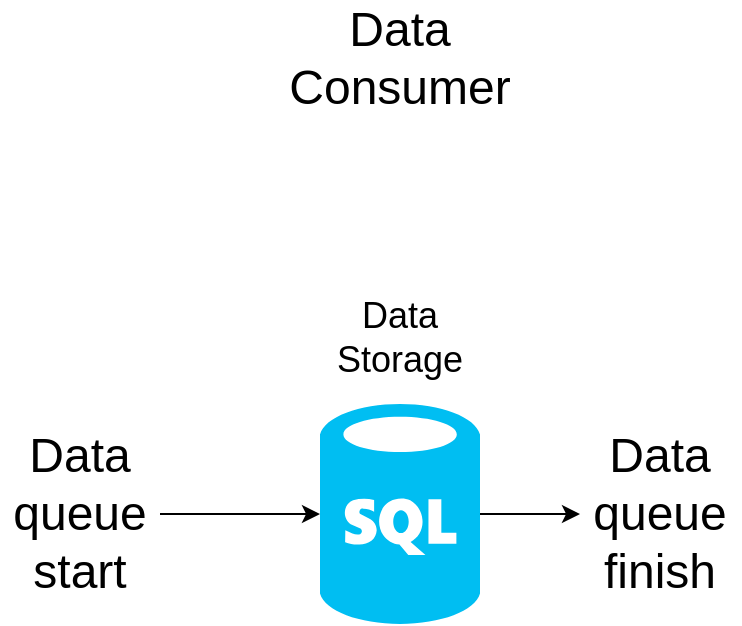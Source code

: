 <mxfile version="21.5.2" type="device">
  <diagram name="Página-1" id="xNhPNnMRd9htXLf8wS57">
    <mxGraphModel dx="1050" dy="515" grid="1" gridSize="10" guides="1" tooltips="1" connect="1" arrows="1" fold="1" page="1" pageScale="1" pageWidth="827" pageHeight="1169" math="0" shadow="0">
      <root>
        <mxCell id="0" />
        <mxCell id="1" parent="0" />
        <mxCell id="IrRJ5_O-pY0Ifu8mV4sr-35" value="&lt;font style=&quot;font-size: 18px;&quot;&gt;Data Storage&lt;/font&gt;" style="text;html=1;strokeColor=none;fillColor=none;align=center;verticalAlign=middle;whiteSpace=wrap;rounded=0;" parent="1" vertex="1">
          <mxGeometry x="410" y="230" width="60" height="30" as="geometry" />
        </mxCell>
        <mxCell id="g9L9M4cXe2nwXgYZEAq0-2" value="&lt;font style=&quot;font-size: 24px;&quot;&gt;Data Consumer&lt;/font&gt;" style="text;html=1;strokeColor=none;fillColor=none;align=center;verticalAlign=middle;whiteSpace=wrap;rounded=0;" parent="1" vertex="1">
          <mxGeometry x="400" y="90" width="80" height="30" as="geometry" />
        </mxCell>
        <mxCell id="g9L9M4cXe2nwXgYZEAq0-20" value="" style="edgeStyle=orthogonalEdgeStyle;rounded=0;orthogonalLoop=1;jettySize=auto;html=1;" parent="1" source="g9L9M4cXe2nwXgYZEAq0-3" target="g9L9M4cXe2nwXgYZEAq0-10" edge="1">
          <mxGeometry relative="1" as="geometry" />
        </mxCell>
        <mxCell id="g9L9M4cXe2nwXgYZEAq0-3" value="" style="verticalLabelPosition=bottom;html=1;verticalAlign=top;align=center;strokeColor=none;fillColor=#00BEF2;shape=mxgraph.azure.sql_database;" parent="1" vertex="1">
          <mxGeometry x="400" y="278" width="80" height="110" as="geometry" />
        </mxCell>
        <mxCell id="g9L9M4cXe2nwXgYZEAq0-19" value="" style="edgeStyle=orthogonalEdgeStyle;rounded=0;orthogonalLoop=1;jettySize=auto;html=1;entryX=0;entryY=0.5;entryDx=0;entryDy=0;entryPerimeter=0;" parent="1" source="g9L9M4cXe2nwXgYZEAq0-9" target="g9L9M4cXe2nwXgYZEAq0-3" edge="1">
          <mxGeometry relative="1" as="geometry">
            <mxPoint x="-160" y="330" as="targetPoint" />
          </mxGeometry>
        </mxCell>
        <mxCell id="g9L9M4cXe2nwXgYZEAq0-9" value="&lt;font style=&quot;font-size: 24px;&quot;&gt;Data queue start&lt;br&gt;&lt;/font&gt;" style="text;html=1;strokeColor=none;fillColor=none;align=center;verticalAlign=middle;whiteSpace=wrap;rounded=0;" parent="1" vertex="1">
          <mxGeometry x="240" y="318" width="80" height="30" as="geometry" />
        </mxCell>
        <mxCell id="g9L9M4cXe2nwXgYZEAq0-10" value="&lt;font style=&quot;font-size: 24px;&quot;&gt;Data queue finish&lt;br&gt;&lt;/font&gt;" style="text;html=1;strokeColor=none;fillColor=none;align=center;verticalAlign=middle;whiteSpace=wrap;rounded=0;" parent="1" vertex="1">
          <mxGeometry x="530" y="318" width="80" height="30" as="geometry" />
        </mxCell>
      </root>
    </mxGraphModel>
  </diagram>
</mxfile>
